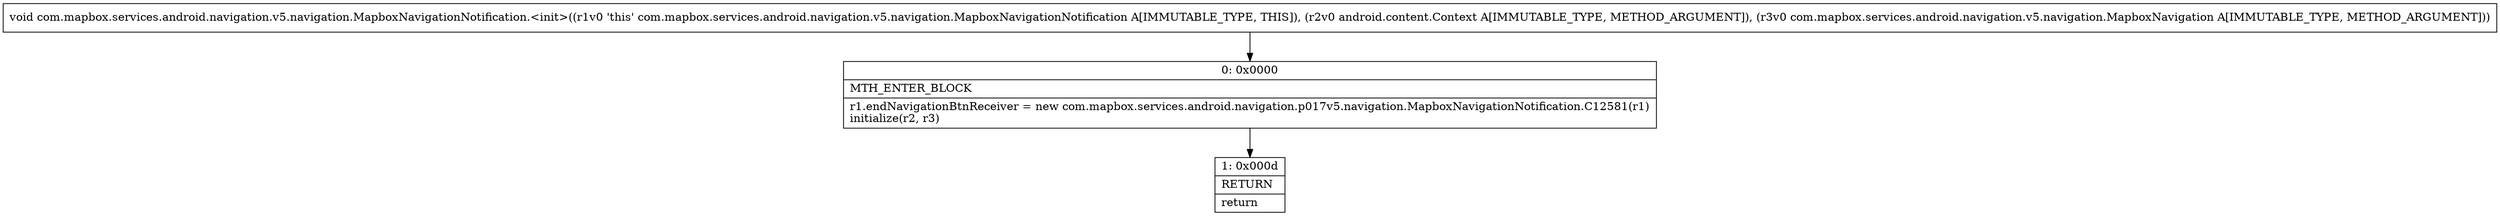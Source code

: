 digraph "CFG forcom.mapbox.services.android.navigation.v5.navigation.MapboxNavigationNotification.\<init\>(Landroid\/content\/Context;Lcom\/mapbox\/services\/android\/navigation\/v5\/navigation\/MapboxNavigation;)V" {
Node_0 [shape=record,label="{0\:\ 0x0000|MTH_ENTER_BLOCK\l|r1.endNavigationBtnReceiver = new com.mapbox.services.android.navigation.p017v5.navigation.MapboxNavigationNotification.C12581(r1)\linitialize(r2, r3)\l}"];
Node_1 [shape=record,label="{1\:\ 0x000d|RETURN\l|return\l}"];
MethodNode[shape=record,label="{void com.mapbox.services.android.navigation.v5.navigation.MapboxNavigationNotification.\<init\>((r1v0 'this' com.mapbox.services.android.navigation.v5.navigation.MapboxNavigationNotification A[IMMUTABLE_TYPE, THIS]), (r2v0 android.content.Context A[IMMUTABLE_TYPE, METHOD_ARGUMENT]), (r3v0 com.mapbox.services.android.navigation.v5.navigation.MapboxNavigation A[IMMUTABLE_TYPE, METHOD_ARGUMENT])) }"];
MethodNode -> Node_0;
Node_0 -> Node_1;
}

